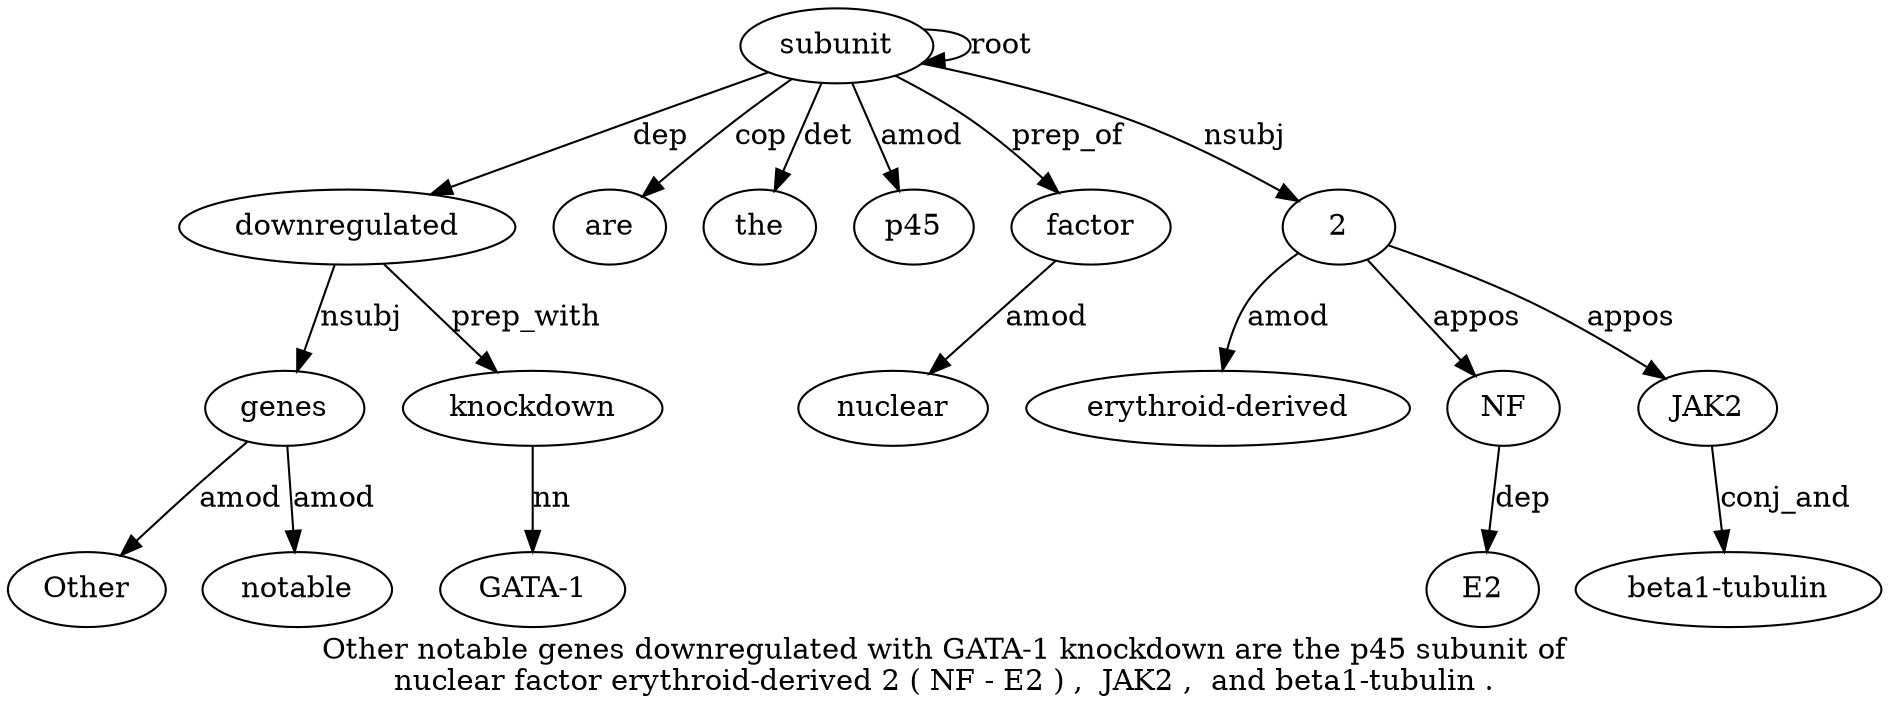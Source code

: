 digraph "Other notable genes downregulated with GATA-1 knockdown are the p45 subunit of nuclear factor erythroid-derived 2 ( NF - E2 ) ,  JAK2 ,  and beta1-tubulin ." {
label="Other notable genes downregulated with GATA-1 knockdown are the p45 subunit of
nuclear factor erythroid-derived 2 ( NF - E2 ) ,  JAK2 ,  and beta1-tubulin .";
genes3 [style=filled, fillcolor=white, label=genes];
Other1 [style=filled, fillcolor=white, label=Other];
genes3 -> Other1  [label=amod];
notable2 [style=filled, fillcolor=white, label=notable];
genes3 -> notable2  [label=amod];
downregulated4 [style=filled, fillcolor=white, label=downregulated];
downregulated4 -> genes3  [label=nsubj];
subunit11 [style=filled, fillcolor=white, label=subunit];
subunit11 -> downregulated4  [label=dep];
knockdown7 [style=filled, fillcolor=white, label=knockdown];
"GATA-16" [style=filled, fillcolor=white, label="GATA-1"];
knockdown7 -> "GATA-16"  [label=nn];
downregulated4 -> knockdown7  [label=prep_with];
are8 [style=filled, fillcolor=white, label=are];
subunit11 -> are8  [label=cop];
the9 [style=filled, fillcolor=white, label=the];
subunit11 -> the9  [label=det];
p4510 [style=filled, fillcolor=white, label=p45];
subunit11 -> p4510  [label=amod];
subunit11 -> subunit11  [label=root];
factor14 [style=filled, fillcolor=white, label=factor];
nuclear13 [style=filled, fillcolor=white, label=nuclear];
factor14 -> nuclear13  [label=amod];
subunit11 -> factor14  [label=prep_of];
216 [style=filled, fillcolor=white, label=2];
"erythroid-derived15" [style=filled, fillcolor=white, label="erythroid-derived"];
216 -> "erythroid-derived15"  [label=amod];
subunit11 -> 216  [label=nsubj];
NF18 [style=filled, fillcolor=white, label=NF];
216 -> NF18  [label=appos];
E220 [style=filled, fillcolor=white, label=E2];
NF18 -> E220  [label=dep];
JAK223 [style=filled, fillcolor=white, label=JAK2];
216 -> JAK223  [label=appos];
"beta1-tubulin26" [style=filled, fillcolor=white, label="beta1-tubulin"];
JAK223 -> "beta1-tubulin26"  [label=conj_and];
}
